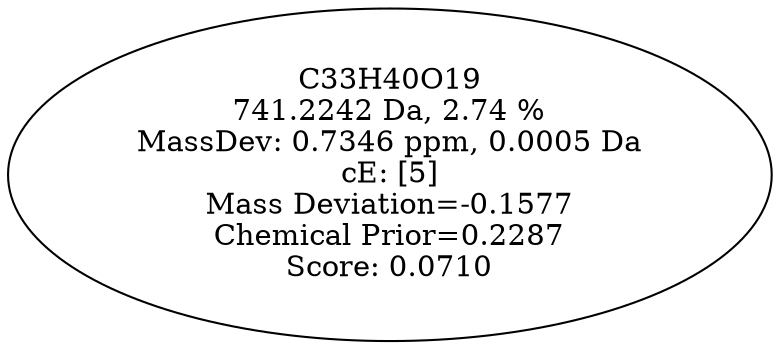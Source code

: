 strict digraph {
v1 [label="C33H40O19\n741.2242 Da, 2.74 %\nMassDev: 0.7346 ppm, 0.0005 Da\ncE: [5]\nMass Deviation=-0.1577\nChemical Prior=0.2287\nScore: 0.0710"];
}